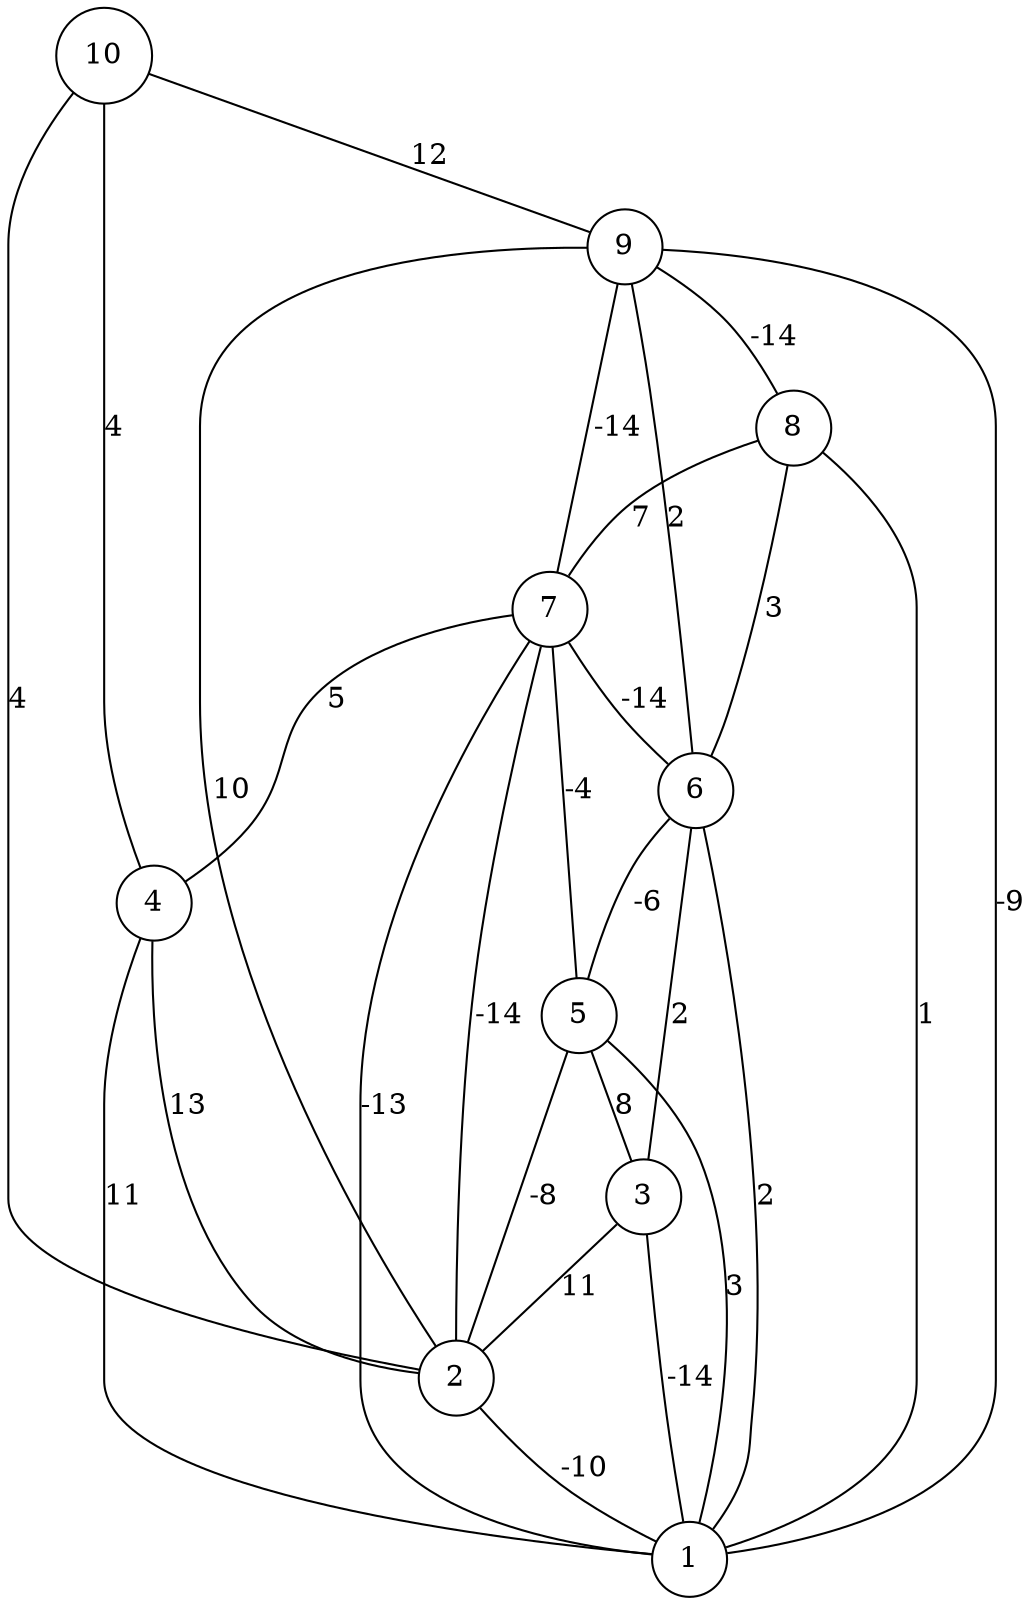 graph { 
	 fontname="Helvetica,Arial,sans-serif" 
	 node [shape = circle]; 
	 10 -- 2 [label = "4"];
	 10 -- 4 [label = "4"];
	 10 -- 9 [label = "12"];
	 9 -- 1 [label = "-9"];
	 9 -- 2 [label = "10"];
	 9 -- 6 [label = "2"];
	 9 -- 7 [label = "-14"];
	 9 -- 8 [label = "-14"];
	 8 -- 1 [label = "1"];
	 8 -- 6 [label = "3"];
	 8 -- 7 [label = "7"];
	 7 -- 1 [label = "-13"];
	 7 -- 2 [label = "-14"];
	 7 -- 4 [label = "5"];
	 7 -- 5 [label = "-4"];
	 7 -- 6 [label = "-14"];
	 6 -- 1 [label = "2"];
	 6 -- 3 [label = "2"];
	 6 -- 5 [label = "-6"];
	 5 -- 1 [label = "3"];
	 5 -- 2 [label = "-8"];
	 5 -- 3 [label = "8"];
	 4 -- 1 [label = "11"];
	 4 -- 2 [label = "13"];
	 3 -- 1 [label = "-14"];
	 3 -- 2 [label = "11"];
	 2 -- 1 [label = "-10"];
	 1;
	 2;
	 3;
	 4;
	 5;
	 6;
	 7;
	 8;
	 9;
	 10;
}
